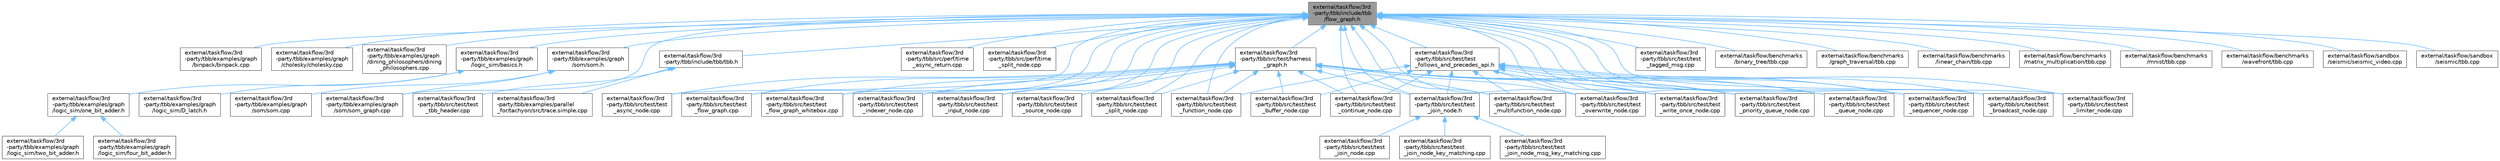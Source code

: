 digraph "external/taskflow/3rd-party/tbb/include/tbb/flow_graph.h"
{
 // LATEX_PDF_SIZE
  bgcolor="transparent";
  edge [fontname=Helvetica,fontsize=10,labelfontname=Helvetica,labelfontsize=10];
  node [fontname=Helvetica,fontsize=10,shape=box,height=0.2,width=0.4];
  Node1 [id="Node000001",label="external/taskflow/3rd\l-party/tbb/include/tbb\l/flow_graph.h",height=0.2,width=0.4,color="gray40", fillcolor="grey60", style="filled", fontcolor="black",tooltip="The graph related classes and functions"];
  Node1 -> Node2 [id="edge1_Node000001_Node000002",dir="back",color="steelblue1",style="solid",tooltip=" "];
  Node2 [id="Node000002",label="external/taskflow/3rd\l-party/tbb/examples/graph\l/binpack/binpack.cpp",height=0.2,width=0.4,color="grey40", fillcolor="white", style="filled",URL="$binpack_8cpp.html",tooltip=" "];
  Node1 -> Node3 [id="edge2_Node000001_Node000003",dir="back",color="steelblue1",style="solid",tooltip=" "];
  Node3 [id="Node000003",label="external/taskflow/3rd\l-party/tbb/examples/graph\l/cholesky/cholesky.cpp",height=0.2,width=0.4,color="grey40", fillcolor="white", style="filled",URL="$tbb_2examples_2graph_2cholesky_2cholesky_8cpp.html",tooltip=" "];
  Node1 -> Node4 [id="edge3_Node000001_Node000004",dir="back",color="steelblue1",style="solid",tooltip=" "];
  Node4 [id="Node000004",label="external/taskflow/3rd\l-party/tbb/examples/graph\l/dining_philosophers/dining\l_philosophers.cpp",height=0.2,width=0.4,color="grey40", fillcolor="white", style="filled",URL="$dining__philosophers_8cpp.html",tooltip=" "];
  Node1 -> Node5 [id="edge4_Node000001_Node000005",dir="back",color="steelblue1",style="solid",tooltip=" "];
  Node5 [id="Node000005",label="external/taskflow/3rd\l-party/tbb/examples/graph\l/logic_sim/basics.h",height=0.2,width=0.4,color="grey40", fillcolor="white", style="filled",URL="$basics_8h.html",tooltip=" "];
  Node5 -> Node6 [id="edge5_Node000005_Node000006",dir="back",color="steelblue1",style="solid",tooltip=" "];
  Node6 [id="Node000006",label="external/taskflow/3rd\l-party/tbb/examples/graph\l/logic_sim/D_latch.h",height=0.2,width=0.4,color="grey40", fillcolor="white", style="filled",URL="$_d__latch_8h.html",tooltip=" "];
  Node5 -> Node7 [id="edge6_Node000005_Node000007",dir="back",color="steelblue1",style="solid",tooltip=" "];
  Node7 [id="Node000007",label="external/taskflow/3rd\l-party/tbb/examples/graph\l/logic_sim/one_bit_adder.h",height=0.2,width=0.4,color="grey40", fillcolor="white", style="filled",URL="$one__bit__adder_8h.html",tooltip=" "];
  Node7 -> Node8 [id="edge7_Node000007_Node000008",dir="back",color="steelblue1",style="solid",tooltip=" "];
  Node8 [id="Node000008",label="external/taskflow/3rd\l-party/tbb/examples/graph\l/logic_sim/four_bit_adder.h",height=0.2,width=0.4,color="grey40", fillcolor="white", style="filled",URL="$four__bit__adder_8h.html",tooltip=" "];
  Node7 -> Node9 [id="edge8_Node000007_Node000009",dir="back",color="steelblue1",style="solid",tooltip=" "];
  Node9 [id="Node000009",label="external/taskflow/3rd\l-party/tbb/examples/graph\l/logic_sim/two_bit_adder.h",height=0.2,width=0.4,color="grey40", fillcolor="white", style="filled",URL="$two__bit__adder_8h.html",tooltip=" "];
  Node1 -> Node10 [id="edge9_Node000001_Node000010",dir="back",color="steelblue1",style="solid",tooltip=" "];
  Node10 [id="Node000010",label="external/taskflow/3rd\l-party/tbb/examples/graph\l/som/som.h",height=0.2,width=0.4,color="grey40", fillcolor="white", style="filled",URL="$som_8h.html",tooltip=" "];
  Node10 -> Node11 [id="edge10_Node000010_Node000011",dir="back",color="steelblue1",style="solid",tooltip=" "];
  Node11 [id="Node000011",label="external/taskflow/3rd\l-party/tbb/examples/graph\l/som/som.cpp",height=0.2,width=0.4,color="grey40", fillcolor="white", style="filled",URL="$som_8cpp.html",tooltip=" "];
  Node10 -> Node12 [id="edge11_Node000010_Node000012",dir="back",color="steelblue1",style="solid",tooltip=" "];
  Node12 [id="Node000012",label="external/taskflow/3rd\l-party/tbb/examples/graph\l/som/som_graph.cpp",height=0.2,width=0.4,color="grey40", fillcolor="white", style="filled",URL="$som__graph_8cpp.html",tooltip=" "];
  Node1 -> Node12 [id="edge12_Node000001_Node000012",dir="back",color="steelblue1",style="solid",tooltip=" "];
  Node1 -> Node13 [id="edge13_Node000001_Node000013",dir="back",color="steelblue1",style="solid",tooltip=" "];
  Node13 [id="Node000013",label="external/taskflow/3rd\l-party/tbb/include/tbb/tbb.h",height=0.2,width=0.4,color="grey40", fillcolor="white", style="filled",URL="$tbb_8h.html",tooltip=" "];
  Node13 -> Node14 [id="edge14_Node000013_Node000014",dir="back",color="steelblue1",style="solid",tooltip=" "];
  Node14 [id="Node000014",label="external/taskflow/3rd\l-party/tbb/examples/parallel\l_for/tachyon/src/trace.simple.cpp",height=0.2,width=0.4,color="grey40", fillcolor="white", style="filled",URL="$trace_8simple_8cpp.html",tooltip=" "];
  Node13 -> Node15 [id="edge15_Node000013_Node000015",dir="back",color="steelblue1",style="solid",tooltip=" "];
  Node15 [id="Node000015",label="external/taskflow/3rd\l-party/tbb/src/test/test\l_tbb_header.cpp",height=0.2,width=0.4,color="grey40", fillcolor="white", style="filled",URL="$test__tbb__header_8cpp.html",tooltip=" "];
  Node1 -> Node16 [id="edge16_Node000001_Node000016",dir="back",color="steelblue1",style="solid",tooltip=" "];
  Node16 [id="Node000016",label="external/taskflow/3rd\l-party/tbb/src/perf/time\l_async_return.cpp",height=0.2,width=0.4,color="grey40", fillcolor="white", style="filled",URL="$time__async__return_8cpp.html",tooltip=" "];
  Node1 -> Node17 [id="edge17_Node000001_Node000017",dir="back",color="steelblue1",style="solid",tooltip=" "];
  Node17 [id="Node000017",label="external/taskflow/3rd\l-party/tbb/src/perf/time\l_split_node.cpp",height=0.2,width=0.4,color="grey40", fillcolor="white", style="filled",URL="$time__split__node_8cpp.html",tooltip=" "];
  Node1 -> Node18 [id="edge18_Node000001_Node000018",dir="back",color="steelblue1",style="solid",tooltip=" "];
  Node18 [id="Node000018",label="external/taskflow/3rd\l-party/tbb/src/test/harness\l_graph.h",height=0.2,width=0.4,color="grey40", fillcolor="white", style="filled",URL="$harness__graph_8h.html",tooltip=" "];
  Node18 -> Node19 [id="edge19_Node000018_Node000019",dir="back",color="steelblue1",style="solid",tooltip=" "];
  Node19 [id="Node000019",label="external/taskflow/3rd\l-party/tbb/src/test/test\l_async_node.cpp",height=0.2,width=0.4,color="grey40", fillcolor="white", style="filled",URL="$test__async__node_8cpp.html",tooltip=" "];
  Node18 -> Node20 [id="edge20_Node000018_Node000020",dir="back",color="steelblue1",style="solid",tooltip=" "];
  Node20 [id="Node000020",label="external/taskflow/3rd\l-party/tbb/src/test/test\l_buffer_node.cpp",height=0.2,width=0.4,color="grey40", fillcolor="white", style="filled",URL="$test__buffer__node_8cpp.html",tooltip=" "];
  Node18 -> Node21 [id="edge21_Node000018_Node000021",dir="back",color="steelblue1",style="solid",tooltip=" "];
  Node21 [id="Node000021",label="external/taskflow/3rd\l-party/tbb/src/test/test\l_continue_node.cpp",height=0.2,width=0.4,color="grey40", fillcolor="white", style="filled",URL="$test__continue__node_8cpp.html",tooltip=" "];
  Node18 -> Node22 [id="edge22_Node000018_Node000022",dir="back",color="steelblue1",style="solid",tooltip=" "];
  Node22 [id="Node000022",label="external/taskflow/3rd\l-party/tbb/src/test/test\l_flow_graph.cpp",height=0.2,width=0.4,color="grey40", fillcolor="white", style="filled",URL="$test__flow__graph_8cpp.html",tooltip=" "];
  Node18 -> Node23 [id="edge23_Node000018_Node000023",dir="back",color="steelblue1",style="solid",tooltip=" "];
  Node23 [id="Node000023",label="external/taskflow/3rd\l-party/tbb/src/test/test\l_flow_graph_whitebox.cpp",height=0.2,width=0.4,color="grey40", fillcolor="white", style="filled",URL="$test__flow__graph__whitebox_8cpp.html",tooltip=" "];
  Node18 -> Node24 [id="edge24_Node000018_Node000024",dir="back",color="steelblue1",style="solid",tooltip=" "];
  Node24 [id="Node000024",label="external/taskflow/3rd\l-party/tbb/src/test/test\l_function_node.cpp",height=0.2,width=0.4,color="grey40", fillcolor="white", style="filled",URL="$test__function__node_8cpp.html",tooltip=" "];
  Node18 -> Node25 [id="edge25_Node000018_Node000025",dir="back",color="steelblue1",style="solid",tooltip=" "];
  Node25 [id="Node000025",label="external/taskflow/3rd\l-party/tbb/src/test/test\l_indexer_node.cpp",height=0.2,width=0.4,color="grey40", fillcolor="white", style="filled",URL="$test__indexer__node_8cpp.html",tooltip=" "];
  Node18 -> Node26 [id="edge26_Node000018_Node000026",dir="back",color="steelblue1",style="solid",tooltip=" "];
  Node26 [id="Node000026",label="external/taskflow/3rd\l-party/tbb/src/test/test\l_input_node.cpp",height=0.2,width=0.4,color="grey40", fillcolor="white", style="filled",URL="$test__input__node_8cpp.html",tooltip=" "];
  Node18 -> Node27 [id="edge27_Node000018_Node000027",dir="back",color="steelblue1",style="solid",tooltip=" "];
  Node27 [id="Node000027",label="external/taskflow/3rd\l-party/tbb/src/test/test\l_join_node.h",height=0.2,width=0.4,color="grey40", fillcolor="white", style="filled",URL="$test__join__node_8h.html",tooltip=" "];
  Node27 -> Node28 [id="edge28_Node000027_Node000028",dir="back",color="steelblue1",style="solid",tooltip=" "];
  Node28 [id="Node000028",label="external/taskflow/3rd\l-party/tbb/src/test/test\l_join_node.cpp",height=0.2,width=0.4,color="grey40", fillcolor="white", style="filled",URL="$test__join__node_8cpp.html",tooltip=" "];
  Node27 -> Node29 [id="edge29_Node000027_Node000029",dir="back",color="steelblue1",style="solid",tooltip=" "];
  Node29 [id="Node000029",label="external/taskflow/3rd\l-party/tbb/src/test/test\l_join_node_key_matching.cpp",height=0.2,width=0.4,color="grey40", fillcolor="white", style="filled",URL="$test__join__node__key__matching_8cpp.html",tooltip=" "];
  Node27 -> Node30 [id="edge30_Node000027_Node000030",dir="back",color="steelblue1",style="solid",tooltip=" "];
  Node30 [id="Node000030",label="external/taskflow/3rd\l-party/tbb/src/test/test\l_join_node_msg_key_matching.cpp",height=0.2,width=0.4,color="grey40", fillcolor="white", style="filled",URL="$test__join__node__msg__key__matching_8cpp.html",tooltip=" "];
  Node18 -> Node31 [id="edge31_Node000018_Node000031",dir="back",color="steelblue1",style="solid",tooltip=" "];
  Node31 [id="Node000031",label="external/taskflow/3rd\l-party/tbb/src/test/test\l_multifunction_node.cpp",height=0.2,width=0.4,color="grey40", fillcolor="white", style="filled",URL="$test__multifunction__node_8cpp.html",tooltip=" "];
  Node18 -> Node32 [id="edge32_Node000018_Node000032",dir="back",color="steelblue1",style="solid",tooltip=" "];
  Node32 [id="Node000032",label="external/taskflow/3rd\l-party/tbb/src/test/test\l_overwrite_node.cpp",height=0.2,width=0.4,color="grey40", fillcolor="white", style="filled",URL="$test__overwrite__node_8cpp.html",tooltip=" "];
  Node18 -> Node33 [id="edge33_Node000018_Node000033",dir="back",color="steelblue1",style="solid",tooltip=" "];
  Node33 [id="Node000033",label="external/taskflow/3rd\l-party/tbb/src/test/test\l_priority_queue_node.cpp",height=0.2,width=0.4,color="grey40", fillcolor="white", style="filled",URL="$test__priority__queue__node_8cpp.html",tooltip=" "];
  Node18 -> Node34 [id="edge34_Node000018_Node000034",dir="back",color="steelblue1",style="solid",tooltip=" "];
  Node34 [id="Node000034",label="external/taskflow/3rd\l-party/tbb/src/test/test\l_queue_node.cpp",height=0.2,width=0.4,color="grey40", fillcolor="white", style="filled",URL="$test__queue__node_8cpp.html",tooltip=" "];
  Node18 -> Node35 [id="edge35_Node000018_Node000035",dir="back",color="steelblue1",style="solid",tooltip=" "];
  Node35 [id="Node000035",label="external/taskflow/3rd\l-party/tbb/src/test/test\l_sequencer_node.cpp",height=0.2,width=0.4,color="grey40", fillcolor="white", style="filled",URL="$test__sequencer__node_8cpp.html",tooltip=" "];
  Node18 -> Node36 [id="edge36_Node000018_Node000036",dir="back",color="steelblue1",style="solid",tooltip=" "];
  Node36 [id="Node000036",label="external/taskflow/3rd\l-party/tbb/src/test/test\l_source_node.cpp",height=0.2,width=0.4,color="grey40", fillcolor="white", style="filled",URL="$test__source__node_8cpp.html",tooltip=" "];
  Node18 -> Node37 [id="edge37_Node000018_Node000037",dir="back",color="steelblue1",style="solid",tooltip=" "];
  Node37 [id="Node000037",label="external/taskflow/3rd\l-party/tbb/src/test/test\l_split_node.cpp",height=0.2,width=0.4,color="grey40", fillcolor="white", style="filled",URL="$test__split__node_8cpp.html",tooltip=" "];
  Node18 -> Node38 [id="edge38_Node000018_Node000038",dir="back",color="steelblue1",style="solid",tooltip=" "];
  Node38 [id="Node000038",label="external/taskflow/3rd\l-party/tbb/src/test/test\l_write_once_node.cpp",height=0.2,width=0.4,color="grey40", fillcolor="white", style="filled",URL="$test__write__once__node_8cpp.html",tooltip=" "];
  Node1 -> Node19 [id="edge39_Node000001_Node000019",dir="back",color="steelblue1",style="solid",tooltip=" "];
  Node1 -> Node39 [id="edge40_Node000001_Node000039",dir="back",color="steelblue1",style="solid",tooltip=" "];
  Node39 [id="Node000039",label="external/taskflow/3rd\l-party/tbb/src/test/test\l_broadcast_node.cpp",height=0.2,width=0.4,color="grey40", fillcolor="white", style="filled",URL="$test__broadcast__node_8cpp.html",tooltip=" "];
  Node1 -> Node21 [id="edge41_Node000001_Node000021",dir="back",color="steelblue1",style="solid",tooltip=" "];
  Node1 -> Node22 [id="edge42_Node000001_Node000022",dir="back",color="steelblue1",style="solid",tooltip=" "];
  Node1 -> Node23 [id="edge43_Node000001_Node000023",dir="back",color="steelblue1",style="solid",tooltip=" "];
  Node1 -> Node40 [id="edge44_Node000001_Node000040",dir="back",color="steelblue1",style="solid",tooltip=" "];
  Node40 [id="Node000040",label="external/taskflow/3rd\l-party/tbb/src/test/test\l_follows_and_precedes_api.h",height=0.2,width=0.4,color="grey40", fillcolor="white", style="filled",URL="$test__follows__and__precedes__api_8h.html",tooltip=" "];
  Node40 -> Node39 [id="edge45_Node000040_Node000039",dir="back",color="steelblue1",style="solid",tooltip=" "];
  Node40 -> Node20 [id="edge46_Node000040_Node000020",dir="back",color="steelblue1",style="solid",tooltip=" "];
  Node40 -> Node21 [id="edge47_Node000040_Node000021",dir="back",color="steelblue1",style="solid",tooltip=" "];
  Node40 -> Node24 [id="edge48_Node000040_Node000024",dir="back",color="steelblue1",style="solid",tooltip=" "];
  Node40 -> Node27 [id="edge49_Node000040_Node000027",dir="back",color="steelblue1",style="solid",tooltip=" "];
  Node40 -> Node41 [id="edge50_Node000040_Node000041",dir="back",color="steelblue1",style="solid",tooltip=" "];
  Node41 [id="Node000041",label="external/taskflow/3rd\l-party/tbb/src/test/test\l_limiter_node.cpp",height=0.2,width=0.4,color="grey40", fillcolor="white", style="filled",URL="$test__limiter__node_8cpp.html",tooltip=" "];
  Node40 -> Node31 [id="edge51_Node000040_Node000031",dir="back",color="steelblue1",style="solid",tooltip=" "];
  Node40 -> Node32 [id="edge52_Node000040_Node000032",dir="back",color="steelblue1",style="solid",tooltip=" "];
  Node40 -> Node33 [id="edge53_Node000040_Node000033",dir="back",color="steelblue1",style="solid",tooltip=" "];
  Node40 -> Node34 [id="edge54_Node000040_Node000034",dir="back",color="steelblue1",style="solid",tooltip=" "];
  Node40 -> Node35 [id="edge55_Node000040_Node000035",dir="back",color="steelblue1",style="solid",tooltip=" "];
  Node40 -> Node38 [id="edge56_Node000040_Node000038",dir="back",color="steelblue1",style="solid",tooltip=" "];
  Node1 -> Node24 [id="edge57_Node000001_Node000024",dir="back",color="steelblue1",style="solid",tooltip=" "];
  Node1 -> Node25 [id="edge58_Node000001_Node000025",dir="back",color="steelblue1",style="solid",tooltip=" "];
  Node1 -> Node26 [id="edge59_Node000001_Node000026",dir="back",color="steelblue1",style="solid",tooltip=" "];
  Node1 -> Node27 [id="edge60_Node000001_Node000027",dir="back",color="steelblue1",style="solid",tooltip=" "];
  Node1 -> Node41 [id="edge61_Node000001_Node000041",dir="back",color="steelblue1",style="solid",tooltip=" "];
  Node1 -> Node31 [id="edge62_Node000001_Node000031",dir="back",color="steelblue1",style="solid",tooltip=" "];
  Node1 -> Node32 [id="edge63_Node000001_Node000032",dir="back",color="steelblue1",style="solid",tooltip=" "];
  Node1 -> Node33 [id="edge64_Node000001_Node000033",dir="back",color="steelblue1",style="solid",tooltip=" "];
  Node1 -> Node34 [id="edge65_Node000001_Node000034",dir="back",color="steelblue1",style="solid",tooltip=" "];
  Node1 -> Node35 [id="edge66_Node000001_Node000035",dir="back",color="steelblue1",style="solid",tooltip=" "];
  Node1 -> Node36 [id="edge67_Node000001_Node000036",dir="back",color="steelblue1",style="solid",tooltip=" "];
  Node1 -> Node37 [id="edge68_Node000001_Node000037",dir="back",color="steelblue1",style="solid",tooltip=" "];
  Node1 -> Node42 [id="edge69_Node000001_Node000042",dir="back",color="steelblue1",style="solid",tooltip=" "];
  Node42 [id="Node000042",label="external/taskflow/3rd\l-party/tbb/src/test/test\l_tagged_msg.cpp",height=0.2,width=0.4,color="grey40", fillcolor="white", style="filled",URL="$test__tagged__msg_8cpp.html",tooltip=" "];
  Node1 -> Node38 [id="edge70_Node000001_Node000038",dir="back",color="steelblue1",style="solid",tooltip=" "];
  Node1 -> Node43 [id="edge71_Node000001_Node000043",dir="back",color="steelblue1",style="solid",tooltip=" "];
  Node43 [id="Node000043",label="external/taskflow/benchmarks\l/binary_tree/tbb.cpp",height=0.2,width=0.4,color="grey40", fillcolor="white", style="filled",URL="$benchmarks_2binary__tree_2tbb_8cpp.html",tooltip=" "];
  Node1 -> Node44 [id="edge72_Node000001_Node000044",dir="back",color="steelblue1",style="solid",tooltip=" "];
  Node44 [id="Node000044",label="external/taskflow/benchmarks\l/graph_traversal/tbb.cpp",height=0.2,width=0.4,color="grey40", fillcolor="white", style="filled",URL="$benchmarks_2graph__traversal_2tbb_8cpp.html",tooltip=" "];
  Node1 -> Node45 [id="edge73_Node000001_Node000045",dir="back",color="steelblue1",style="solid",tooltip=" "];
  Node45 [id="Node000045",label="external/taskflow/benchmarks\l/linear_chain/tbb.cpp",height=0.2,width=0.4,color="grey40", fillcolor="white", style="filled",URL="$benchmarks_2linear__chain_2tbb_8cpp.html",tooltip=" "];
  Node1 -> Node46 [id="edge74_Node000001_Node000046",dir="back",color="steelblue1",style="solid",tooltip=" "];
  Node46 [id="Node000046",label="external/taskflow/benchmarks\l/matrix_multiplication/tbb.cpp",height=0.2,width=0.4,color="grey40", fillcolor="white", style="filled",URL="$benchmarks_2matrix__multiplication_2tbb_8cpp.html",tooltip=" "];
  Node1 -> Node47 [id="edge75_Node000001_Node000047",dir="back",color="steelblue1",style="solid",tooltip=" "];
  Node47 [id="Node000047",label="external/taskflow/benchmarks\l/mnist/tbb.cpp",height=0.2,width=0.4,color="grey40", fillcolor="white", style="filled",URL="$benchmarks_2mnist_2tbb_8cpp.html",tooltip=" "];
  Node1 -> Node48 [id="edge76_Node000001_Node000048",dir="back",color="steelblue1",style="solid",tooltip=" "];
  Node48 [id="Node000048",label="external/taskflow/benchmarks\l/wavefront/tbb.cpp",height=0.2,width=0.4,color="grey40", fillcolor="white", style="filled",URL="$benchmarks_2wavefront_2tbb_8cpp.html",tooltip=" "];
  Node1 -> Node49 [id="edge77_Node000001_Node000049",dir="back",color="steelblue1",style="solid",tooltip=" "];
  Node49 [id="Node000049",label="external/taskflow/sandbox\l/seismic/seismic_video.cpp",height=0.2,width=0.4,color="grey40", fillcolor="white", style="filled",URL="$sandbox_2seismic_2seismic__video_8cpp.html",tooltip=" "];
  Node1 -> Node50 [id="edge78_Node000001_Node000050",dir="back",color="steelblue1",style="solid",tooltip=" "];
  Node50 [id="Node000050",label="external/taskflow/sandbox\l/seismic/tbb.cpp",height=0.2,width=0.4,color="grey40", fillcolor="white", style="filled",URL="$sandbox_2seismic_2tbb_8cpp.html",tooltip=" "];
}
